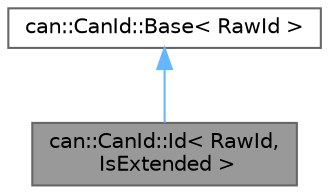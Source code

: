 digraph "can::CanId::Id&lt; RawId, IsExtended &gt;"
{
 // LATEX_PDF_SIZE
  bgcolor="transparent";
  edge [fontname=Helvetica,fontsize=10,labelfontname=Helvetica,labelfontsize=10];
  node [fontname=Helvetica,fontsize=10,shape=box,height=0.2,width=0.4];
  Node1 [id="Node000001",label="can::CanId::Id\< RawId,\l IsExtended \>",height=0.2,width=0.4,color="gray40", fillcolor="grey60", style="filled", fontcolor="black",tooltip=" "];
  Node2 -> Node1 [id="edge1_Node000001_Node000002",dir="back",color="steelblue1",style="solid",tooltip=" "];
  Node2 [id="Node000002",label="can::CanId::Base\< RawId \>",height=0.2,width=0.4,color="gray40", fillcolor="white", style="filled",URL="$d7/d98/structcan_1_1CanId_1_1Base.html",tooltip=" "];
}
